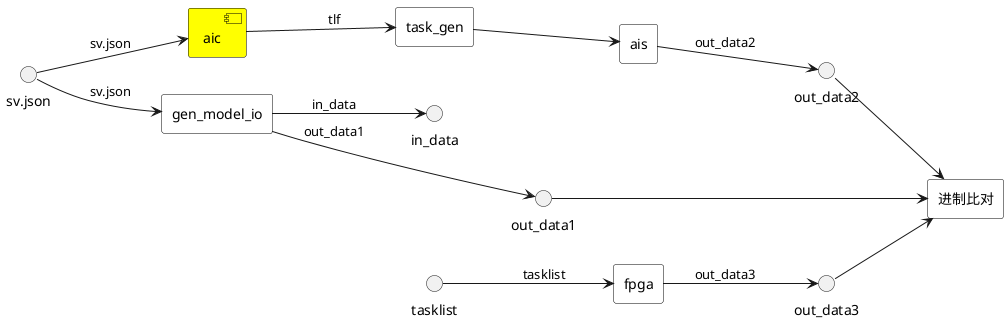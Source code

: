 @startuml
!define RECTANGLE class
left to right direction

skinparam rectangle {
    BackgroundColor White
    BorderColor Black
}

skinparam component {
    BackgroundColor Yellow
    BorderColor Black
}


    component aic as "aic"
    rectangle "gen_model_io" as gen_model
    rectangle "ais" as ais
    rectangle "task_gen" as task_gen
    rectangle "fpga" as fpga
    
    () "sv.json" as sv_json
    () "in_data" as in_data
    () "tasklist" as tasklist
    () "out_data1" as out_data1
    () "out_data2" as out_data2
    () "out_data3" as out_data3


rectangle "进制比对" as compare

' 连接关系
sv_json --> gen_model : sv.json
sv_json --> aic : sv.json
gen_model --> out_data1 : out_data1
gen_model --> in_data : in_data

aic --> task_gen : tlf

task_gen --> ais
ais --> out_data2 : out_data2

tasklist --> fpga : tasklist
fpga --> out_data3 : out_data3

out_data1 --> compare
out_data2 --> compare
out_data3 --> compare

@enduml